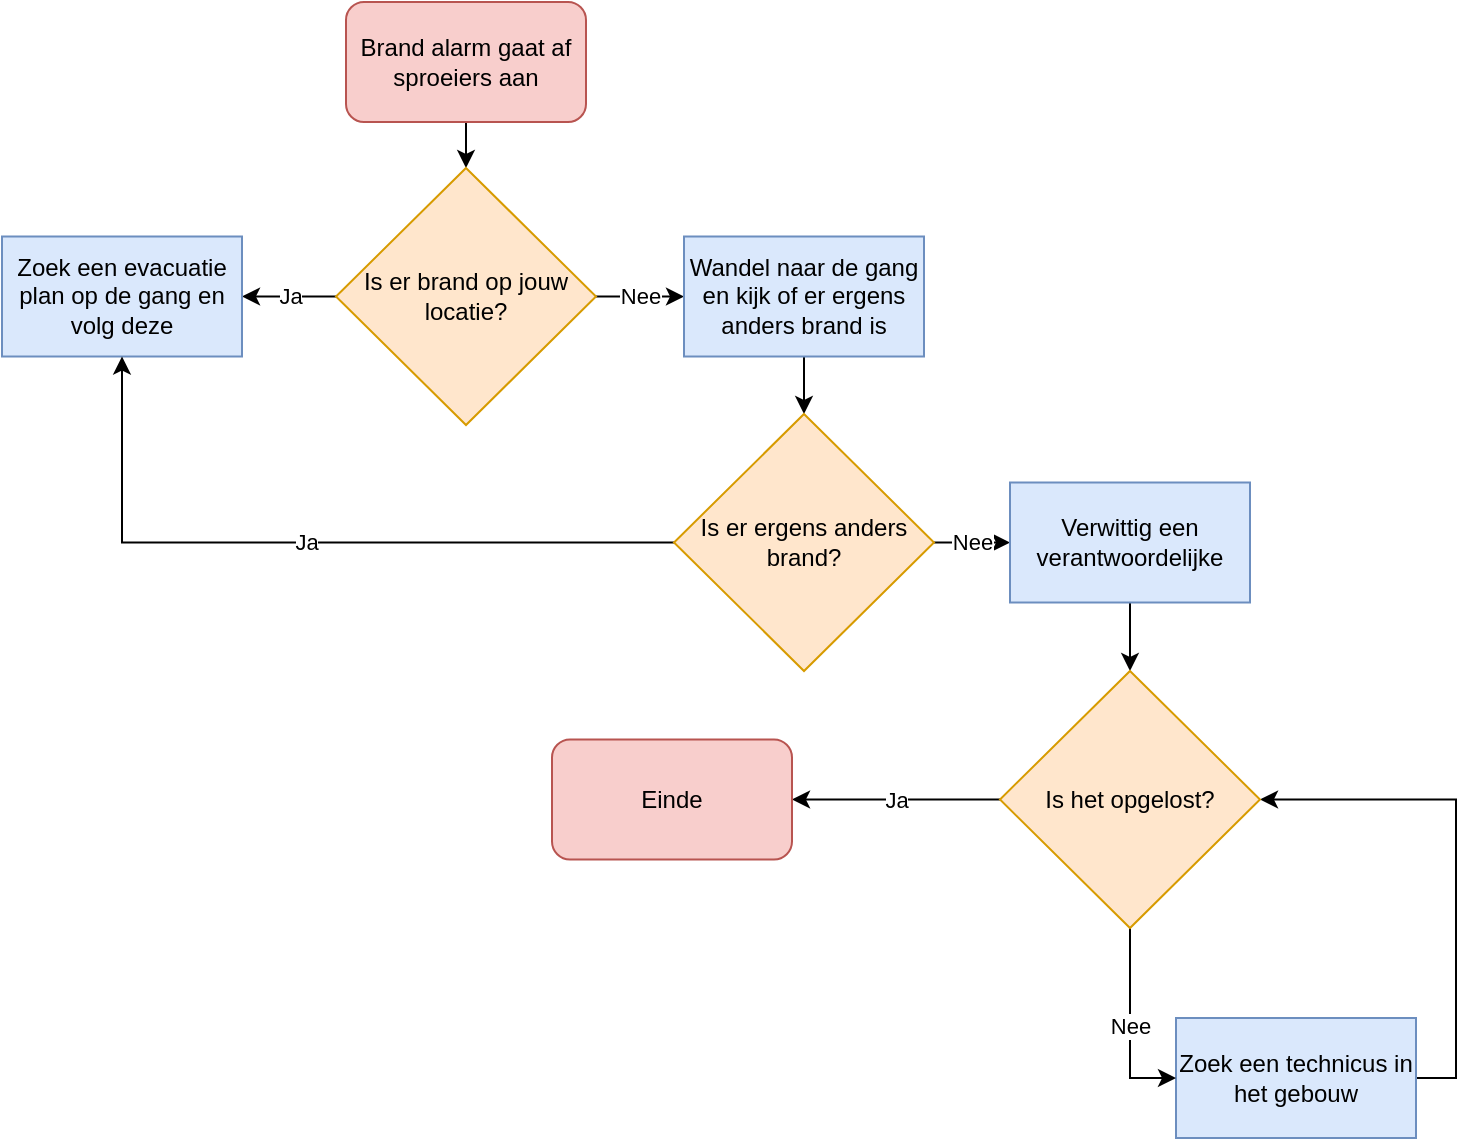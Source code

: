 <mxfile version="20.8.11" type="google"><diagram name="Pagina-1" id="_PqHIRlbzbt2MZ3sWsxx"><mxGraphModel grid="0" page="1" gridSize="10" guides="1" tooltips="1" connect="1" arrows="1" fold="1" pageScale="1" pageWidth="827" pageHeight="1169" math="0" shadow="0"><root><mxCell id="0"/><mxCell id="1" parent="0"/><mxCell id="PuGCq5srqdBA4m0sG5A9-6" style="edgeStyle=orthogonalEdgeStyle;rounded=0;orthogonalLoop=1;jettySize=auto;html=1;" edge="1" parent="1" source="PuGCq5srqdBA4m0sG5A9-1" target="PuGCq5srqdBA4m0sG5A9-2"><mxGeometry relative="1" as="geometry"/></mxCell><mxCell id="PuGCq5srqdBA4m0sG5A9-1" value="Brand alarm gaat af sproeiers aan" style="rounded=1;whiteSpace=wrap;html=1;fillColor=#f8cecc;strokeColor=#b85450;" vertex="1" parent="1"><mxGeometry x="263" y="58" width="120" height="60" as="geometry"/></mxCell><mxCell id="PuGCq5srqdBA4m0sG5A9-7" value="Nee" style="edgeStyle=orthogonalEdgeStyle;rounded=0;orthogonalLoop=1;jettySize=auto;html=1;entryX=0;entryY=0.5;entryDx=0;entryDy=0;" edge="1" parent="1" source="PuGCq5srqdBA4m0sG5A9-2" target="PuGCq5srqdBA4m0sG5A9-5"><mxGeometry relative="1" as="geometry"/></mxCell><mxCell id="PuGCq5srqdBA4m0sG5A9-9" value="Ja" style="edgeStyle=orthogonalEdgeStyle;rounded=0;orthogonalLoop=1;jettySize=auto;html=1;entryX=1;entryY=0.5;entryDx=0;entryDy=0;" edge="1" parent="1" source="PuGCq5srqdBA4m0sG5A9-2" target="PuGCq5srqdBA4m0sG5A9-8"><mxGeometry relative="1" as="geometry"/></mxCell><mxCell id="PuGCq5srqdBA4m0sG5A9-2" value="Is er brand op jouw locatie?" style="rhombus;whiteSpace=wrap;html=1;fillColor=#ffe6cc;strokeColor=#d79b00;" vertex="1" parent="1"><mxGeometry x="258" y="141" width="130" height="128.5" as="geometry"/></mxCell><mxCell id="PuGCq5srqdBA4m0sG5A9-11" style="edgeStyle=orthogonalEdgeStyle;rounded=0;orthogonalLoop=1;jettySize=auto;html=1;entryX=0.5;entryY=0;entryDx=0;entryDy=0;" edge="1" parent="1" source="PuGCq5srqdBA4m0sG5A9-5" target="PuGCq5srqdBA4m0sG5A9-10"><mxGeometry relative="1" as="geometry"/></mxCell><mxCell id="PuGCq5srqdBA4m0sG5A9-5" value="Wandel naar de gang en kijk of er ergens anders brand is" style="rounded=0;whiteSpace=wrap;html=1;fillColor=#dae8fc;strokeColor=#6c8ebf;" vertex="1" parent="1"><mxGeometry x="432" y="175.25" width="120" height="60" as="geometry"/></mxCell><mxCell id="PuGCq5srqdBA4m0sG5A9-8" value="Zoek een evacuatie plan op de gang en volg deze" style="rounded=0;whiteSpace=wrap;html=1;fillColor=#dae8fc;strokeColor=#6c8ebf;" vertex="1" parent="1"><mxGeometry x="91" y="175.25" width="120" height="60" as="geometry"/></mxCell><mxCell id="PuGCq5srqdBA4m0sG5A9-12" value="Ja" style="edgeStyle=orthogonalEdgeStyle;rounded=0;orthogonalLoop=1;jettySize=auto;html=1;entryX=0.5;entryY=1;entryDx=0;entryDy=0;" edge="1" parent="1" source="PuGCq5srqdBA4m0sG5A9-10" target="PuGCq5srqdBA4m0sG5A9-8"><mxGeometry relative="1" as="geometry"/></mxCell><mxCell id="PuGCq5srqdBA4m0sG5A9-17" value="Nee" style="edgeStyle=orthogonalEdgeStyle;rounded=0;orthogonalLoop=1;jettySize=auto;html=1;entryX=0;entryY=0.5;entryDx=0;entryDy=0;" edge="1" parent="1" source="PuGCq5srqdBA4m0sG5A9-10" target="PuGCq5srqdBA4m0sG5A9-16"><mxGeometry relative="1" as="geometry"/></mxCell><mxCell id="PuGCq5srqdBA4m0sG5A9-10" value="Is er ergens anders brand?" style="rhombus;whiteSpace=wrap;html=1;fillColor=#ffe6cc;strokeColor=#d79b00;" vertex="1" parent="1"><mxGeometry x="427" y="264" width="130" height="128.5" as="geometry"/></mxCell><mxCell id="PuGCq5srqdBA4m0sG5A9-24" style="edgeStyle=orthogonalEdgeStyle;rounded=0;orthogonalLoop=1;jettySize=auto;html=1;entryX=1;entryY=0.5;entryDx=0;entryDy=0;exitX=1;exitY=0.5;exitDx=0;exitDy=0;" edge="1" parent="1" source="PuGCq5srqdBA4m0sG5A9-15" target="PuGCq5srqdBA4m0sG5A9-19"><mxGeometry relative="1" as="geometry"><mxPoint x="745.5" y="454" as="targetPoint"/></mxGeometry></mxCell><mxCell id="PuGCq5srqdBA4m0sG5A9-15" value="Zoek een technicus in het gebouw" style="rounded=0;whiteSpace=wrap;html=1;fillColor=#dae8fc;strokeColor=#6c8ebf;" vertex="1" parent="1"><mxGeometry x="678" y="566" width="120" height="60" as="geometry"/></mxCell><mxCell id="PuGCq5srqdBA4m0sG5A9-20" style="edgeStyle=orthogonalEdgeStyle;rounded=0;orthogonalLoop=1;jettySize=auto;html=1;entryX=0.5;entryY=0;entryDx=0;entryDy=0;" edge="1" parent="1" source="PuGCq5srqdBA4m0sG5A9-16" target="PuGCq5srqdBA4m0sG5A9-19"><mxGeometry relative="1" as="geometry"/></mxCell><mxCell id="PuGCq5srqdBA4m0sG5A9-16" value="Verwittig een verantwoordelijke" style="rounded=0;whiteSpace=wrap;html=1;fillColor=#dae8fc;strokeColor=#6c8ebf;" vertex="1" parent="1"><mxGeometry x="595" y="298.25" width="120" height="60" as="geometry"/></mxCell><mxCell id="PuGCq5srqdBA4m0sG5A9-22" value="Ja" style="edgeStyle=orthogonalEdgeStyle;rounded=0;orthogonalLoop=1;jettySize=auto;html=1;entryX=1;entryY=0.5;entryDx=0;entryDy=0;" edge="1" parent="1" source="PuGCq5srqdBA4m0sG5A9-19" target="PuGCq5srqdBA4m0sG5A9-21"><mxGeometry relative="1" as="geometry"/></mxCell><mxCell id="PuGCq5srqdBA4m0sG5A9-23" value="Nee" style="edgeStyle=orthogonalEdgeStyle;rounded=0;orthogonalLoop=1;jettySize=auto;html=1;entryX=0;entryY=0.5;entryDx=0;entryDy=0;" edge="1" parent="1" source="PuGCq5srqdBA4m0sG5A9-19" target="PuGCq5srqdBA4m0sG5A9-15"><mxGeometry relative="1" as="geometry"/></mxCell><mxCell id="PuGCq5srqdBA4m0sG5A9-19" value="Is het opgelost?" style="rhombus;whiteSpace=wrap;html=1;fillColor=#ffe6cc;strokeColor=#d79b00;" vertex="1" parent="1"><mxGeometry x="590" y="392.5" width="130" height="128.5" as="geometry"/></mxCell><mxCell id="PuGCq5srqdBA4m0sG5A9-21" value="Einde" style="rounded=1;whiteSpace=wrap;html=1;fillColor=#f8cecc;strokeColor=#b85450;" vertex="1" parent="1"><mxGeometry x="366" y="426.75" width="120" height="60" as="geometry"/></mxCell></root></mxGraphModel></diagram></mxfile>